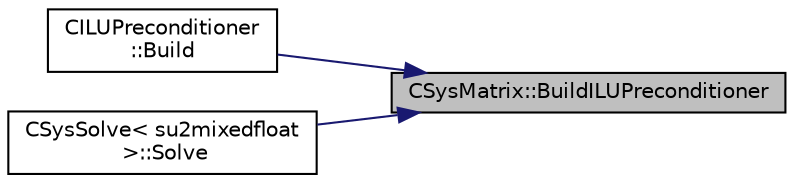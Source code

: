 digraph "CSysMatrix::BuildILUPreconditioner"
{
 // LATEX_PDF_SIZE
  edge [fontname="Helvetica",fontsize="10",labelfontname="Helvetica",labelfontsize="10"];
  node [fontname="Helvetica",fontsize="10",shape=record];
  rankdir="RL";
  Node1 [label="CSysMatrix::BuildILUPreconditioner",height=0.2,width=0.4,color="black", fillcolor="grey75", style="filled", fontcolor="black",tooltip="Build the ILU preconditioner."];
  Node1 -> Node2 [dir="back",color="midnightblue",fontsize="10",style="solid",fontname="Helvetica"];
  Node2 [label="CILUPreconditioner\l::Build",height=0.2,width=0.4,color="black", fillcolor="white", style="filled",URL="$classCILUPreconditioner.html#ab308e1a29aa78b0b81b976239b064958",tooltip=" "];
  Node1 -> Node3 [dir="back",color="midnightblue",fontsize="10",style="solid",fontname="Helvetica"];
  Node3 [label="CSysSolve\< su2mixedfloat\l \>::Solve",height=0.2,width=0.4,color="black", fillcolor="white", style="filled",URL="$classCSysSolve.html#a8b6b6ec9a70f8207cbf0b7a5c37eaef8",tooltip="Solve the linear system using a Krylov subspace method."];
}
